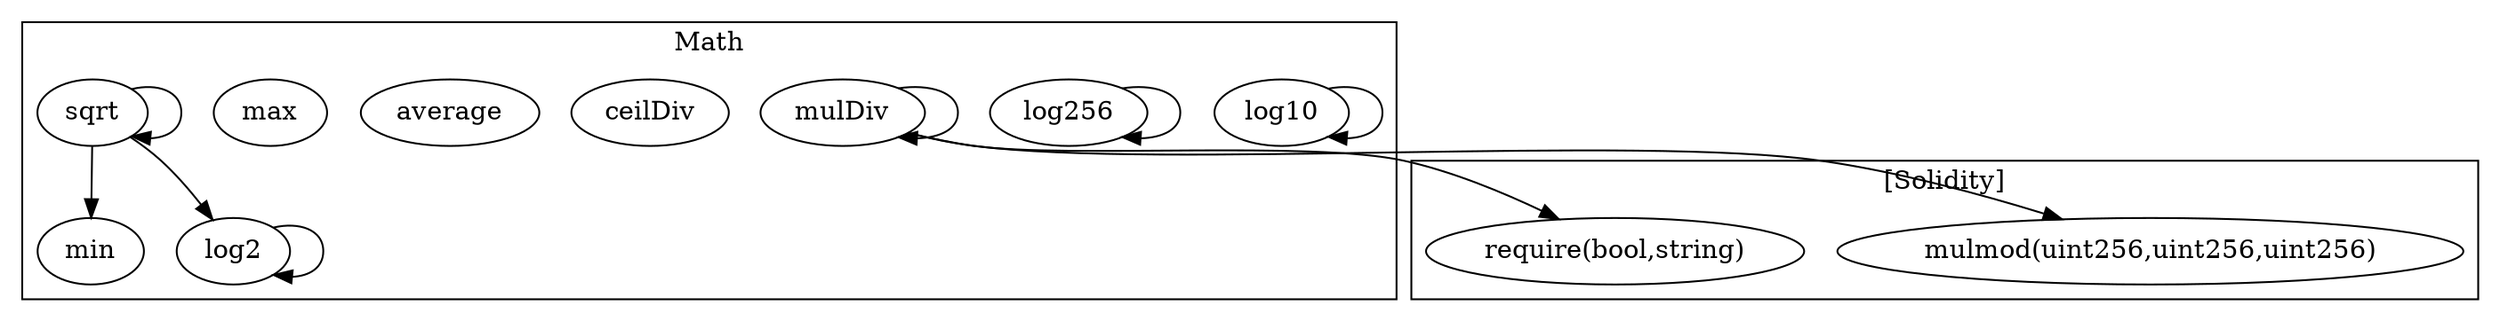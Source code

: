 strict digraph {
subgraph cluster_4280_Math {
label = "Math"
"4280_log10" [label="log10"]
"4280_log256" [label="log256"]
"4280_sqrt" [label="sqrt"]
"4280_min" [label="min"]
"4280_ceilDiv" [label="ceilDiv"]
"4280_log2" [label="log2"]
"4280_average" [label="average"]
"4280_max" [label="max"]
"4280_mulDiv" [label="mulDiv"]
"4280_sqrt" -> "4280_min"
"4280_log2" -> "4280_log2"
"4280_sqrt" -> "4280_log2"
"4280_log256" -> "4280_log256"
"4280_mulDiv" -> "4280_mulDiv"
"4280_sqrt" -> "4280_sqrt"
"4280_log10" -> "4280_log10"
}subgraph cluster_solidity {
label = "[Solidity]"
"mulmod(uint256,uint256,uint256)" 
"require(bool,string)" 
"4280_mulDiv" -> "mulmod(uint256,uint256,uint256)"
"4280_mulDiv" -> "require(bool,string)"
}
}